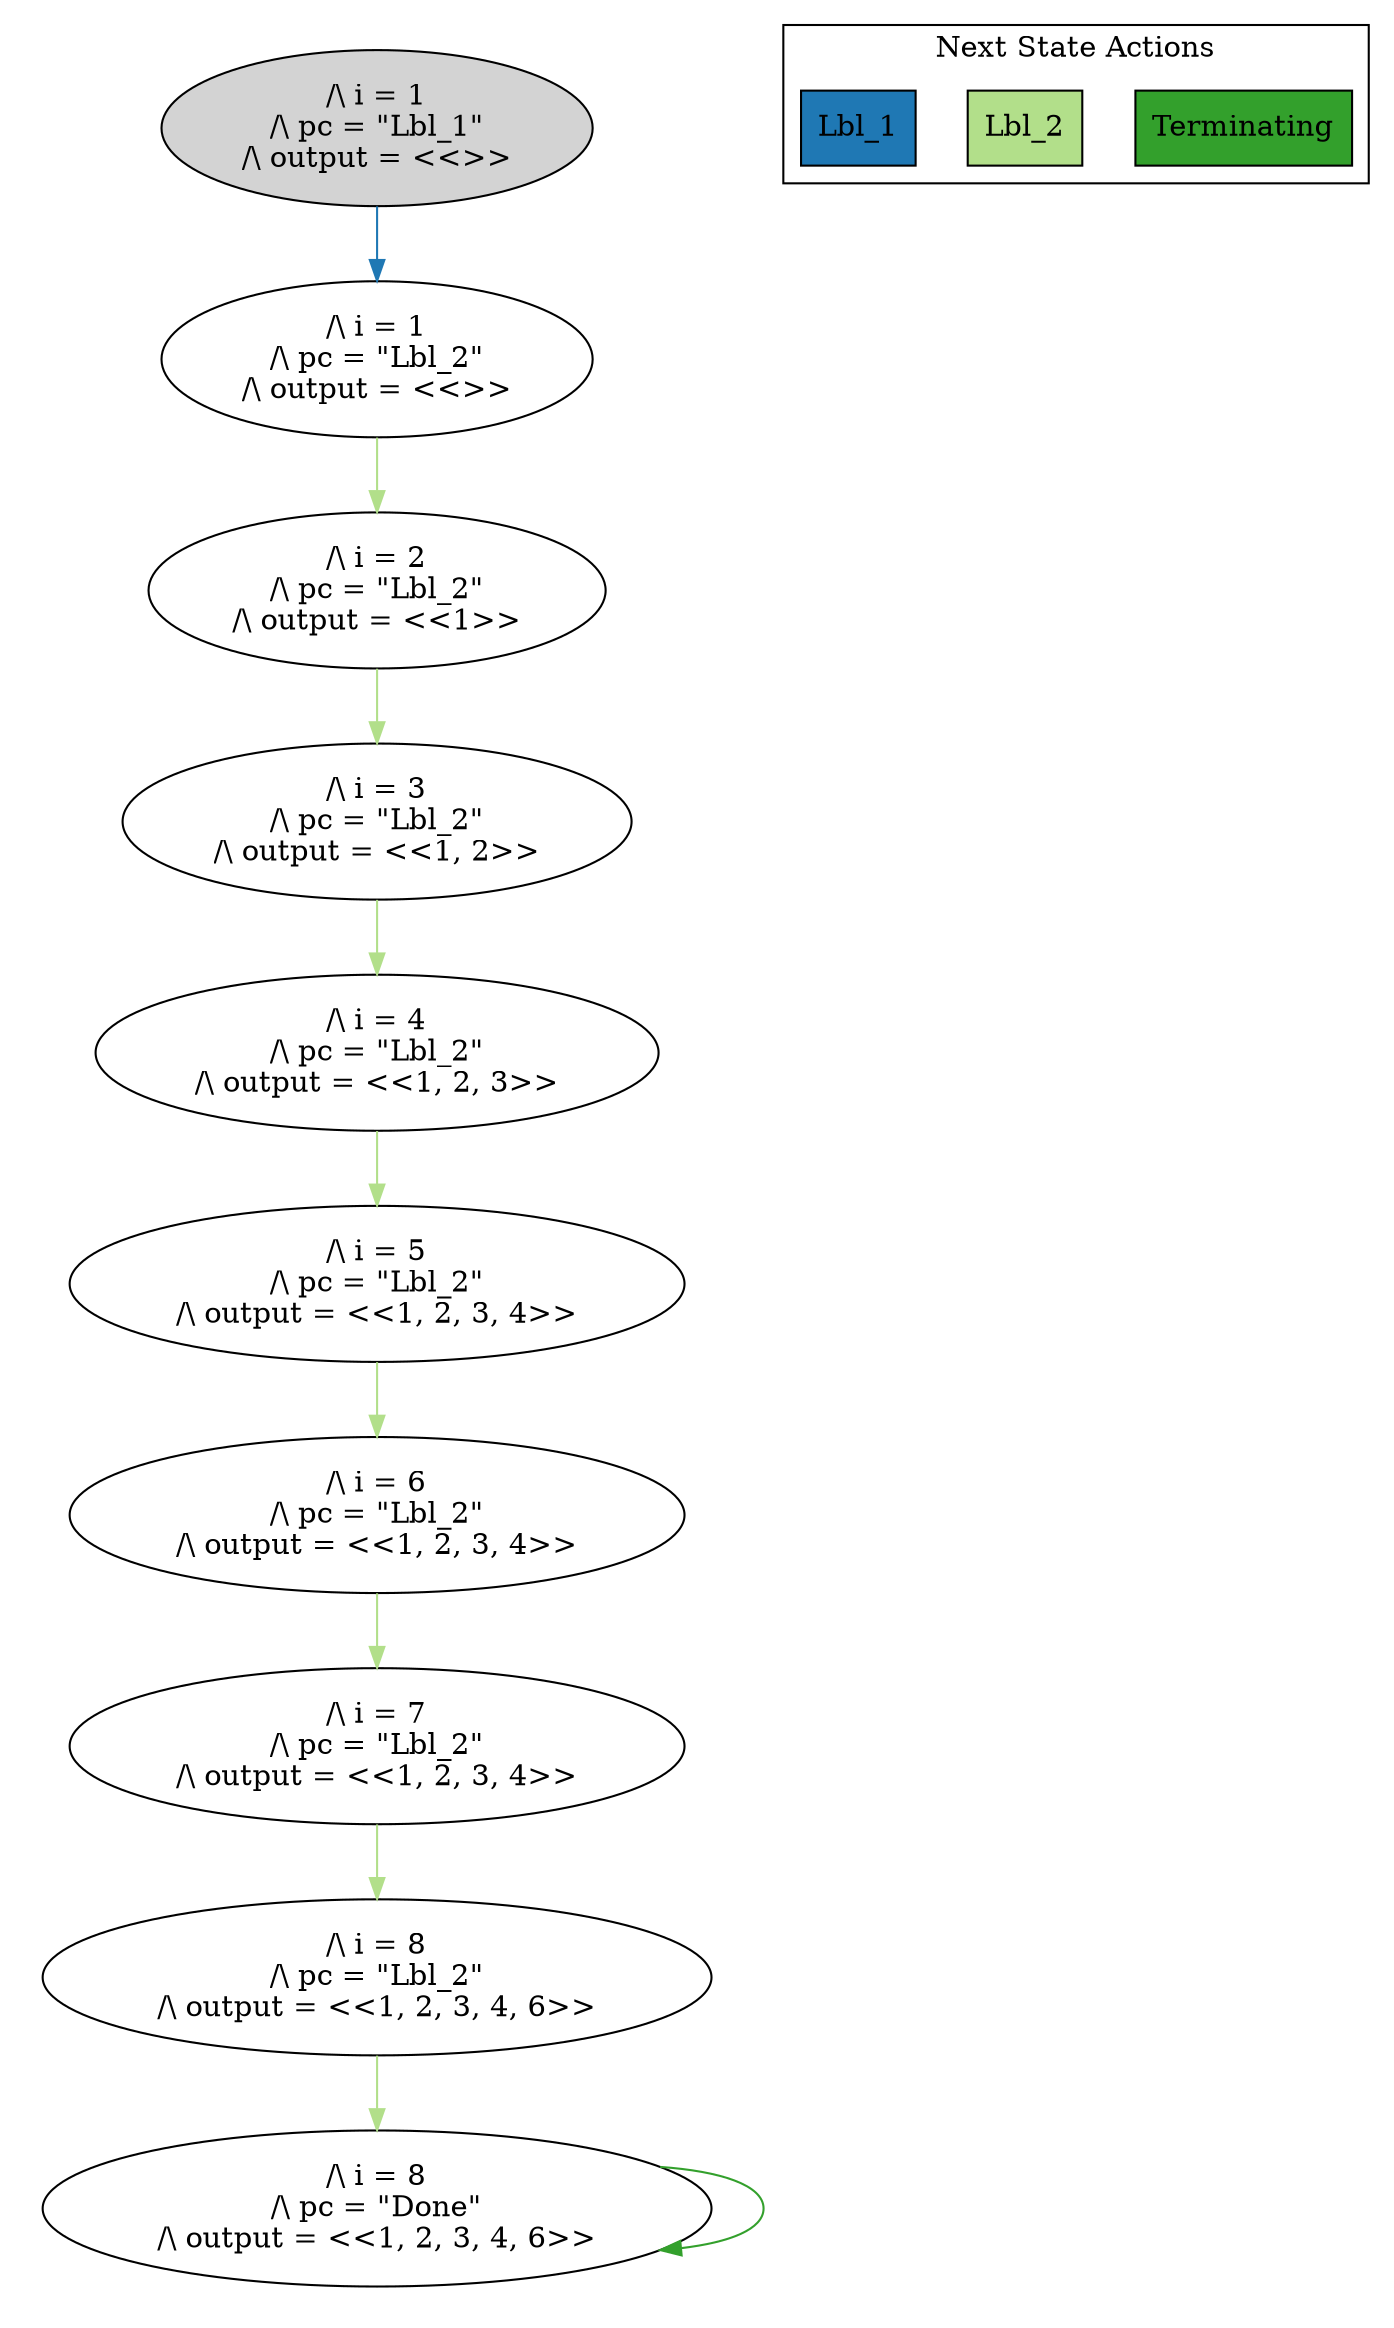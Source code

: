 strict digraph DiskGraph {
edge [colorscheme="paired12"]
nodesep=0.35;
subgraph cluster_graph {
color="white";
-5262398111816116382 [label="/\\ i = 1\n/\\ pc = \"Lbl_1\"\n/\\ output = <<>>",style = filled]
-5262398111816116382 -> 2305854241526914293 [label="",color="2",fontcolor="2"];
2305854241526914293 [label="/\\ i = 1\n/\\ pc = \"Lbl_2\"\n/\\ output = <<>>"];
2305854241526914293 -> -6187521279970862136 [label="",color="3",fontcolor="3"];
-6187521279970862136 [label="/\\ i = 2\n/\\ pc = \"Lbl_2\"\n/\\ output = <<1>>"];
-6187521279970862136 -> 4354708219629223464 [label="",color="3",fontcolor="3"];
4354708219629223464 [label="/\\ i = 3\n/\\ pc = \"Lbl_2\"\n/\\ output = <<1, 2>>"];
4354708219629223464 -> 1481668013455004018 [label="",color="3",fontcolor="3"];
1481668013455004018 [label="/\\ i = 4\n/\\ pc = \"Lbl_2\"\n/\\ output = <<1, 2, 3>>"];
1481668013455004018 -> 2472544174389531719 [label="",color="3",fontcolor="3"];
2472544174389531719 [label="/\\ i = 5\n/\\ pc = \"Lbl_2\"\n/\\ output = <<1, 2, 3, 4>>"];
2472544174389531719 -> 3471241384176154911 [label="",color="3",fontcolor="3"];
3471241384176154911 [label="/\\ i = 6\n/\\ pc = \"Lbl_2\"\n/\\ output = <<1, 2, 3, 4>>"];
3471241384176154911 -> 4469692372615781847 [label="",color="3",fontcolor="3"];
4469692372615781847 [label="/\\ i = 7\n/\\ pc = \"Lbl_2\"\n/\\ output = <<1, 2, 3, 4>>"];
4469692372615781847 -> -2636301285919397680 [label="",color="3",fontcolor="3"];
-2636301285919397680 [label="/\\ i = 8\n/\\ pc = \"Lbl_2\"\n/\\ output = <<1, 2, 3, 4, 6>>"];
-2636301285919397680 -> 7969810334816251248 [label="",color="3",fontcolor="3"];
7969810334816251248 [label="/\\ i = 8\n/\\ pc = \"Done\"\n/\\ output = <<1, 2, 3, 4, 6>>"];
7969810334816251248 -> 7969810334816251248 [label="",color="4",fontcolor="4"];
{rank = same; -5262398111816116382;}
{rank = same; 2305854241526914293;}
{rank = same; -6187521279970862136;}
{rank = same; 4354708219629223464;}
{rank = same; 1481668013455004018;}
{rank = same; 2472544174389531719;}
{rank = same; 3471241384176154911;}
{rank = same; 4469692372615781847;}
{rank = same; -2636301285919397680;}
{rank = same; 7969810334816251248;}
}
subgraph cluster_legend {graph[style=bold];label = "Next State Actions" style="solid"
node [ labeljust="l",colorscheme="paired12",style=filled,shape=record ]
Terminating [label="Terminating",fillcolor=4]
Lbl_2 [label="Lbl_2",fillcolor=3]
Lbl_1 [label="Lbl_1",fillcolor=2]
}}